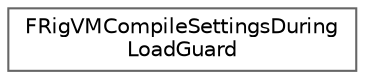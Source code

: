 digraph "Graphical Class Hierarchy"
{
 // INTERACTIVE_SVG=YES
 // LATEX_PDF_SIZE
  bgcolor="transparent";
  edge [fontname=Helvetica,fontsize=10,labelfontname=Helvetica,labelfontsize=10];
  node [fontname=Helvetica,fontsize=10,shape=box,height=0.2,width=0.4];
  rankdir="LR";
  Node0 [id="Node000000",label="FRigVMCompileSettingsDuring\lLoadGuard",height=0.2,width=0.4,color="grey40", fillcolor="white", style="filled",URL="$d8/de2/classFRigVMCompileSettingsDuringLoadGuard.html",tooltip=" "];
}
